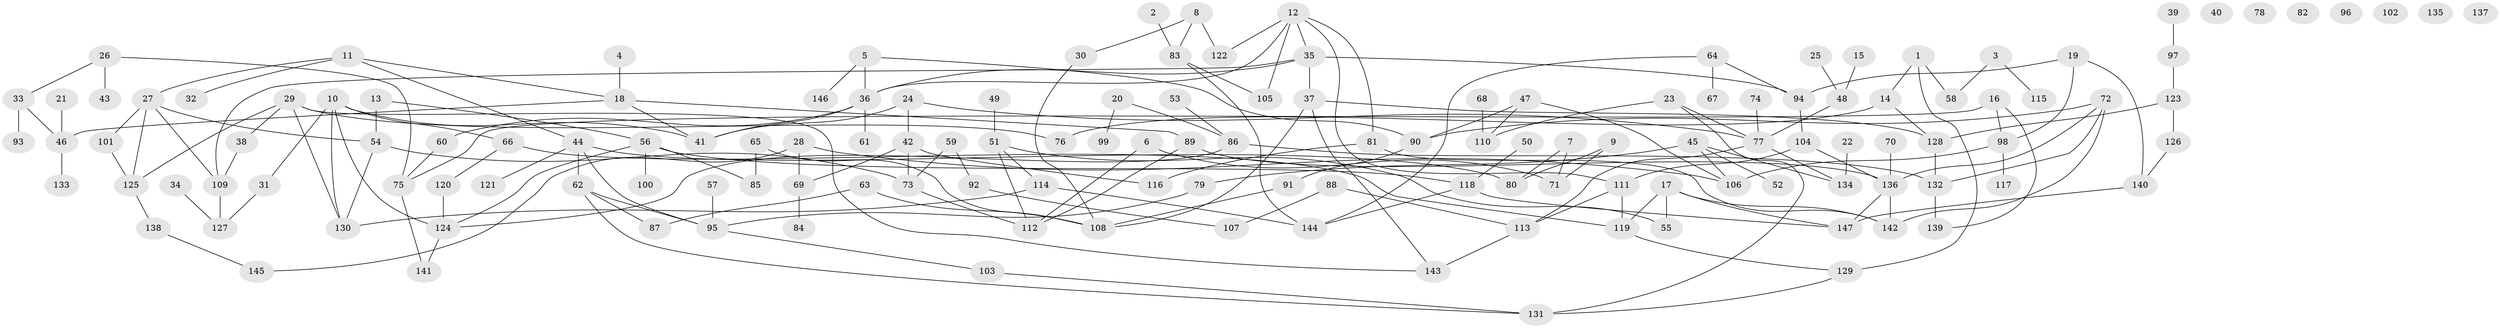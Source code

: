 // coarse degree distribution, {3: 0.17045454545454544, 1: 0.19318181818181818, 4: 0.125, 2: 0.22727272727272727, 5: 0.07954545454545454, 7: 0.022727272727272728, 11: 0.022727272727272728, 9: 0.011363636363636364, 6: 0.056818181818181816, 8: 0.011363636363636364, 0: 0.07954545454545454}
// Generated by graph-tools (version 1.1) at 2025/16/03/04/25 18:16:36]
// undirected, 147 vertices, 196 edges
graph export_dot {
graph [start="1"]
  node [color=gray90,style=filled];
  1;
  2;
  3;
  4;
  5;
  6;
  7;
  8;
  9;
  10;
  11;
  12;
  13;
  14;
  15;
  16;
  17;
  18;
  19;
  20;
  21;
  22;
  23;
  24;
  25;
  26;
  27;
  28;
  29;
  30;
  31;
  32;
  33;
  34;
  35;
  36;
  37;
  38;
  39;
  40;
  41;
  42;
  43;
  44;
  45;
  46;
  47;
  48;
  49;
  50;
  51;
  52;
  53;
  54;
  55;
  56;
  57;
  58;
  59;
  60;
  61;
  62;
  63;
  64;
  65;
  66;
  67;
  68;
  69;
  70;
  71;
  72;
  73;
  74;
  75;
  76;
  77;
  78;
  79;
  80;
  81;
  82;
  83;
  84;
  85;
  86;
  87;
  88;
  89;
  90;
  91;
  92;
  93;
  94;
  95;
  96;
  97;
  98;
  99;
  100;
  101;
  102;
  103;
  104;
  105;
  106;
  107;
  108;
  109;
  110;
  111;
  112;
  113;
  114;
  115;
  116;
  117;
  118;
  119;
  120;
  121;
  122;
  123;
  124;
  125;
  126;
  127;
  128;
  129;
  130;
  131;
  132;
  133;
  134;
  135;
  136;
  137;
  138;
  139;
  140;
  141;
  142;
  143;
  144;
  145;
  146;
  147;
  1 -- 14;
  1 -- 58;
  1 -- 129;
  2 -- 83;
  3 -- 58;
  3 -- 115;
  4 -- 18;
  5 -- 36;
  5 -- 90;
  5 -- 146;
  6 -- 71;
  6 -- 112;
  7 -- 71;
  7 -- 80;
  8 -- 30;
  8 -- 83;
  8 -- 122;
  9 -- 71;
  9 -- 80;
  10 -- 31;
  10 -- 41;
  10 -- 66;
  10 -- 124;
  10 -- 130;
  11 -- 18;
  11 -- 27;
  11 -- 32;
  11 -- 44;
  12 -- 35;
  12 -- 36;
  12 -- 81;
  12 -- 105;
  12 -- 111;
  12 -- 122;
  13 -- 54;
  13 -- 56;
  14 -- 76;
  14 -- 128;
  15 -- 48;
  16 -- 75;
  16 -- 98;
  16 -- 139;
  17 -- 55;
  17 -- 119;
  17 -- 142;
  17 -- 147;
  18 -- 41;
  18 -- 46;
  18 -- 89;
  19 -- 94;
  19 -- 98;
  19 -- 140;
  20 -- 86;
  20 -- 99;
  21 -- 46;
  22 -- 134;
  23 -- 77;
  23 -- 110;
  23 -- 131;
  24 -- 41;
  24 -- 42;
  24 -- 77;
  25 -- 48;
  26 -- 33;
  26 -- 43;
  26 -- 75;
  27 -- 54;
  27 -- 101;
  27 -- 109;
  27 -- 125;
  28 -- 69;
  28 -- 106;
  28 -- 145;
  29 -- 38;
  29 -- 76;
  29 -- 125;
  29 -- 130;
  29 -- 143;
  30 -- 108;
  31 -- 127;
  33 -- 46;
  33 -- 93;
  34 -- 127;
  35 -- 36;
  35 -- 37;
  35 -- 94;
  35 -- 109;
  36 -- 41;
  36 -- 60;
  36 -- 61;
  37 -- 108;
  37 -- 128;
  37 -- 143;
  38 -- 109;
  39 -- 97;
  42 -- 69;
  42 -- 73;
  42 -- 116;
  44 -- 62;
  44 -- 80;
  44 -- 95;
  44 -- 121;
  45 -- 52;
  45 -- 79;
  45 -- 106;
  45 -- 134;
  46 -- 133;
  47 -- 90;
  47 -- 106;
  47 -- 110;
  48 -- 77;
  49 -- 51;
  50 -- 118;
  51 -- 55;
  51 -- 112;
  51 -- 114;
  53 -- 86;
  54 -- 73;
  54 -- 130;
  56 -- 85;
  56 -- 100;
  56 -- 118;
  56 -- 124;
  57 -- 95;
  59 -- 73;
  59 -- 92;
  60 -- 75;
  62 -- 87;
  62 -- 95;
  62 -- 131;
  63 -- 87;
  63 -- 108;
  64 -- 67;
  64 -- 94;
  64 -- 144;
  65 -- 85;
  65 -- 108;
  66 -- 119;
  66 -- 120;
  68 -- 110;
  69 -- 84;
  70 -- 136;
  72 -- 90;
  72 -- 132;
  72 -- 136;
  72 -- 142;
  73 -- 112;
  74 -- 77;
  75 -- 141;
  77 -- 113;
  77 -- 134;
  79 -- 95;
  81 -- 116;
  81 -- 142;
  83 -- 105;
  83 -- 144;
  86 -- 124;
  86 -- 132;
  88 -- 107;
  88 -- 113;
  89 -- 112;
  89 -- 136;
  90 -- 91;
  91 -- 108;
  92 -- 107;
  94 -- 104;
  95 -- 103;
  97 -- 123;
  98 -- 106;
  98 -- 117;
  101 -- 125;
  103 -- 131;
  104 -- 111;
  104 -- 136;
  109 -- 127;
  111 -- 113;
  111 -- 119;
  113 -- 143;
  114 -- 130;
  114 -- 144;
  118 -- 144;
  118 -- 147;
  119 -- 129;
  120 -- 124;
  123 -- 126;
  123 -- 128;
  124 -- 141;
  125 -- 138;
  126 -- 140;
  128 -- 132;
  129 -- 131;
  132 -- 139;
  136 -- 142;
  136 -- 147;
  138 -- 145;
  140 -- 147;
}
